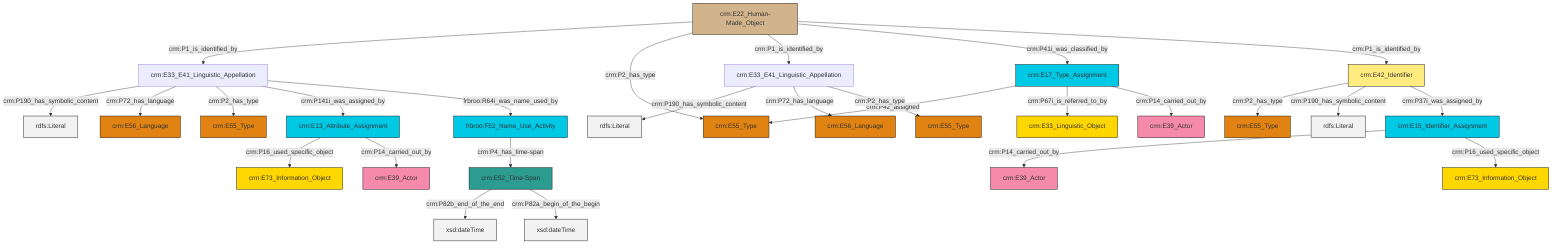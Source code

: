 graph TD
classDef Literal fill:#f2f2f2,stroke:#000000;
classDef CRM_Entity fill:#FFFFFF,stroke:#000000;
classDef Temporal_Entity fill:#00C9E6, stroke:#000000;
classDef Type fill:#E18312, stroke:#000000;
classDef Time-Span fill:#2C9C91, stroke:#000000;
classDef Appellation fill:#FFEB7F, stroke:#000000;
classDef Place fill:#008836, stroke:#000000;
classDef Persistent_Item fill:#B266B2, stroke:#000000;
classDef Conceptual_Object fill:#FFD700, stroke:#000000;
classDef Physical_Thing fill:#D2B48C, stroke:#000000;
classDef Actor fill:#f58aad, stroke:#000000;
classDef PC_Classes fill:#4ce600, stroke:#000000;
classDef Multi fill:#cccccc,stroke:#000000;

2["crm:E33_E41_Linguistic_Appellation"]:::Default -->|crm:P190_has_symbolic_content| 3[rdfs:Literal]:::Literal
4["crm:E42_Identifier"]:::Appellation -->|crm:P2_has_type| 5["crm:E55_Type"]:::Type
2["crm:E33_E41_Linguistic_Appellation"]:::Default -->|crm:P72_has_language| 10["crm:E56_Language"]:::Type
14["crm:E22_Human-Made_Object"]:::Physical_Thing -->|crm:P1_is_identified_by| 2["crm:E33_E41_Linguistic_Appellation"]:::Default
14["crm:E22_Human-Made_Object"]:::Physical_Thing -->|crm:P2_has_type| 15["crm:E55_Type"]:::Type
2["crm:E33_E41_Linguistic_Appellation"]:::Default -->|crm:P2_has_type| 25["crm:E55_Type"]:::Type
11["crm:E13_Attribute_Assignment"]:::Temporal_Entity -->|crm:P16_used_specific_object| 6["crm:E73_Information_Object"]:::Conceptual_Object
17["crm:E17_Type_Assignment"]:::Temporal_Entity -->|crm:P42_assigned| 15["crm:E55_Type"]:::Type
17["crm:E17_Type_Assignment"]:::Temporal_Entity -->|crm:P67i_is_referred_to_by| 21["crm:E33_Linguistic_Object"]:::Conceptual_Object
23["crm:E33_E41_Linguistic_Appellation"]:::Default -->|crm:P190_has_symbolic_content| 30[rdfs:Literal]:::Literal
17["crm:E17_Type_Assignment"]:::Temporal_Entity -->|crm:P14_carried_out_by| 32["crm:E39_Actor"]:::Actor
14["crm:E22_Human-Made_Object"]:::Physical_Thing -->|crm:P1_is_identified_by| 23["crm:E33_E41_Linguistic_Appellation"]:::Default
36["crm:E15_Identifier_Assignment"]:::Temporal_Entity -->|crm:P14_carried_out_by| 37["crm:E39_Actor"]:::Actor
14["crm:E22_Human-Made_Object"]:::Physical_Thing -->|crm:P41i_was_classified_by| 17["crm:E17_Type_Assignment"]:::Temporal_Entity
4["crm:E42_Identifier"]:::Appellation -->|crm:P190_has_symbolic_content| 38[rdfs:Literal]:::Literal
36["crm:E15_Identifier_Assignment"]:::Temporal_Entity -->|crm:P16_used_specific_object| 8["crm:E73_Information_Object"]:::Conceptual_Object
23["crm:E33_E41_Linguistic_Appellation"]:::Default -->|crm:P72_has_language| 28["crm:E56_Language"]:::Type
14["crm:E22_Human-Made_Object"]:::Physical_Thing -->|crm:P1_is_identified_by| 4["crm:E42_Identifier"]:::Appellation
26["crm:E52_Time-Span"]:::Time-Span -->|crm:P82b_end_of_the_end| 40[xsd:dateTime]:::Literal
2["crm:E33_E41_Linguistic_Appellation"]:::Default -->|crm:P141i_was_assigned_by| 11["crm:E13_Attribute_Assignment"]:::Temporal_Entity
4["crm:E42_Identifier"]:::Appellation -->|crm:P37i_was_assigned_by| 36["crm:E15_Identifier_Assignment"]:::Temporal_Entity
23["crm:E33_E41_Linguistic_Appellation"]:::Default -->|crm:P2_has_type| 0["crm:E55_Type"]:::Type
26["crm:E52_Time-Span"]:::Time-Span -->|crm:P82a_begin_of_the_begin| 44[xsd:dateTime]:::Literal
33["frbroo:F52_Name_Use_Activity"]:::Temporal_Entity -->|crm:P4_has_time-span| 26["crm:E52_Time-Span"]:::Time-Span
2["crm:E33_E41_Linguistic_Appellation"]:::Default -->|frbroo:R64i_was_name_used_by| 33["frbroo:F52_Name_Use_Activity"]:::Temporal_Entity
11["crm:E13_Attribute_Assignment"]:::Temporal_Entity -->|crm:P14_carried_out_by| 45["crm:E39_Actor"]:::Actor